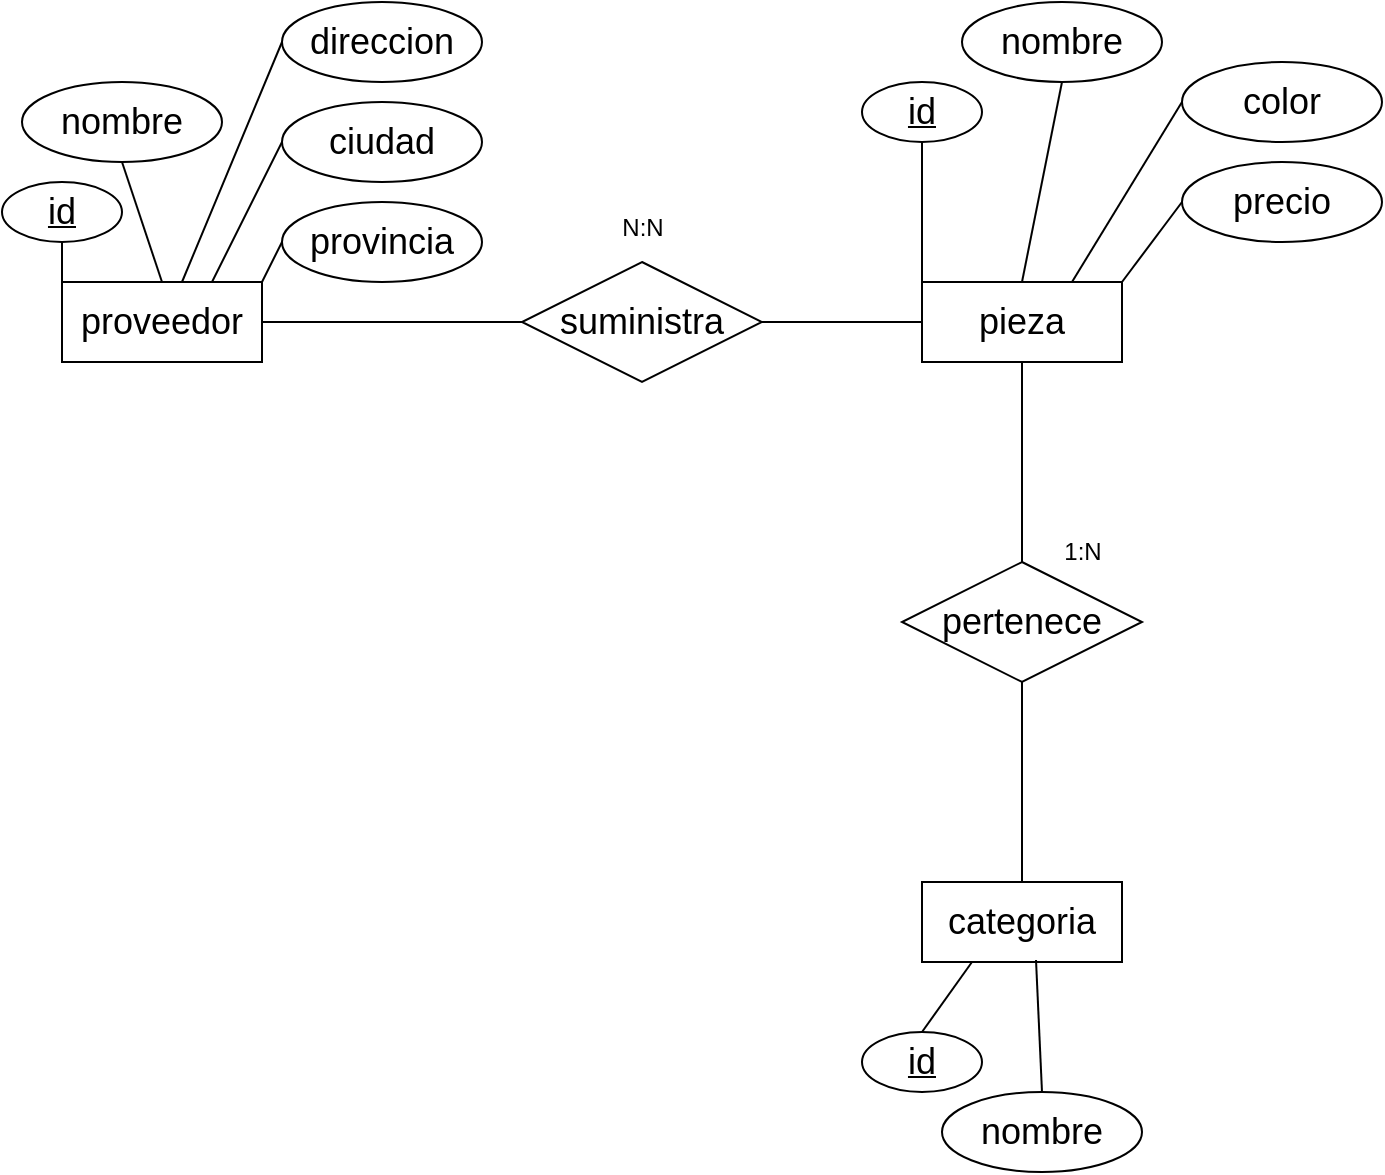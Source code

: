 <mxfile version="25.0.2" pages="2">
  <diagram name="conceptual" id="1FG2LOVnc0OV7mpFpeMD">
    <mxGraphModel dx="792" dy="827" grid="1" gridSize="10" guides="1" tooltips="1" connect="1" arrows="1" fold="1" page="1" pageScale="1" pageWidth="850" pageHeight="1100" math="0" shadow="0">
      <root>
        <mxCell id="0" />
        <mxCell id="1" parent="0" />
        <mxCell id="eD5EjgjjCkO4Vi4We7Op-2" value="&lt;font style=&quot;font-size: 18px;&quot;&gt;proveedor&lt;/font&gt;" style="whiteSpace=wrap;html=1;align=center;" vertex="1" parent="1">
          <mxGeometry x="50" y="150" width="100" height="40" as="geometry" />
        </mxCell>
        <mxCell id="eD5EjgjjCkO4Vi4We7Op-3" value="&lt;font style=&quot;font-size: 18px;&quot;&gt;nombre&lt;/font&gt;" style="ellipse;whiteSpace=wrap;html=1;align=center;" vertex="1" parent="1">
          <mxGeometry x="30" y="50" width="100" height="40" as="geometry" />
        </mxCell>
        <mxCell id="eD5EjgjjCkO4Vi4We7Op-4" value="&lt;font style=&quot;font-size: 18px;&quot;&gt;direccion&lt;/font&gt;" style="ellipse;whiteSpace=wrap;html=1;align=center;" vertex="1" parent="1">
          <mxGeometry x="160" y="10" width="100" height="40" as="geometry" />
        </mxCell>
        <mxCell id="eD5EjgjjCkO4Vi4We7Op-5" value="&lt;font style=&quot;font-size: 18px;&quot;&gt;ciudad&lt;/font&gt;" style="ellipse;whiteSpace=wrap;html=1;align=center;" vertex="1" parent="1">
          <mxGeometry x="160" y="60" width="100" height="40" as="geometry" />
        </mxCell>
        <mxCell id="eD5EjgjjCkO4Vi4We7Op-6" value="&lt;font style=&quot;font-size: 18px;&quot;&gt;provincia&lt;/font&gt;" style="ellipse;whiteSpace=wrap;html=1;align=center;" vertex="1" parent="1">
          <mxGeometry x="160" y="110" width="100" height="40" as="geometry" />
        </mxCell>
        <mxCell id="eD5EjgjjCkO4Vi4We7Op-8" value="&lt;font style=&quot;font-size: 18px;&quot;&gt;&lt;u&gt;id&lt;/u&gt;&lt;/font&gt;" style="ellipse;whiteSpace=wrap;html=1;align=center;" vertex="1" parent="1">
          <mxGeometry x="20" y="100" width="60" height="30" as="geometry" />
        </mxCell>
        <mxCell id="eD5EjgjjCkO4Vi4We7Op-10" value="" style="endArrow=none;html=1;rounded=0;exitX=0;exitY=0;exitDx=0;exitDy=0;entryX=0.5;entryY=1;entryDx=0;entryDy=0;" edge="1" parent="1" source="eD5EjgjjCkO4Vi4We7Op-2" target="eD5EjgjjCkO4Vi4We7Op-8">
          <mxGeometry width="50" height="50" relative="1" as="geometry">
            <mxPoint x="380" y="450" as="sourcePoint" />
            <mxPoint x="430" y="400" as="targetPoint" />
          </mxGeometry>
        </mxCell>
        <mxCell id="eD5EjgjjCkO4Vi4We7Op-11" value="" style="endArrow=none;html=1;rounded=0;entryX=0.5;entryY=1;entryDx=0;entryDy=0;exitX=0.5;exitY=0;exitDx=0;exitDy=0;" edge="1" parent="1" source="eD5EjgjjCkO4Vi4We7Op-2" target="eD5EjgjjCkO4Vi4We7Op-3">
          <mxGeometry width="50" height="50" relative="1" as="geometry">
            <mxPoint x="80" y="140" as="sourcePoint" />
            <mxPoint x="50" y="90" as="targetPoint" />
          </mxGeometry>
        </mxCell>
        <mxCell id="eD5EjgjjCkO4Vi4We7Op-12" value="" style="endArrow=none;html=1;rounded=0;entryX=0;entryY=0.5;entryDx=0;entryDy=0;" edge="1" parent="1" target="eD5EjgjjCkO4Vi4We7Op-4">
          <mxGeometry width="50" height="50" relative="1" as="geometry">
            <mxPoint x="110" y="150" as="sourcePoint" />
            <mxPoint x="60" y="100" as="targetPoint" />
          </mxGeometry>
        </mxCell>
        <mxCell id="eD5EjgjjCkO4Vi4We7Op-13" value="" style="endArrow=none;html=1;rounded=0;exitX=0.75;exitY=0;exitDx=0;exitDy=0;entryX=0;entryY=0.5;entryDx=0;entryDy=0;" edge="1" parent="1" source="eD5EjgjjCkO4Vi4We7Op-2" target="eD5EjgjjCkO4Vi4We7Op-5">
          <mxGeometry width="50" height="50" relative="1" as="geometry">
            <mxPoint x="80" y="180" as="sourcePoint" />
            <mxPoint x="70" y="110" as="targetPoint" />
          </mxGeometry>
        </mxCell>
        <mxCell id="eD5EjgjjCkO4Vi4We7Op-14" value="" style="endArrow=none;html=1;rounded=0;entryX=0;entryY=0.5;entryDx=0;entryDy=0;exitX=1;exitY=0;exitDx=0;exitDy=0;" edge="1" parent="1" source="eD5EjgjjCkO4Vi4We7Op-2" target="eD5EjgjjCkO4Vi4We7Op-6">
          <mxGeometry width="50" height="50" relative="1" as="geometry">
            <mxPoint x="150" y="170" as="sourcePoint" />
            <mxPoint x="80" y="120" as="targetPoint" />
          </mxGeometry>
        </mxCell>
        <mxCell id="eD5EjgjjCkO4Vi4We7Op-16" value="&lt;font style=&quot;font-size: 18px;&quot;&gt;pieza&lt;/font&gt;" style="whiteSpace=wrap;html=1;align=center;" vertex="1" parent="1">
          <mxGeometry x="480" y="150" width="100" height="40" as="geometry" />
        </mxCell>
        <mxCell id="eD5EjgjjCkO4Vi4We7Op-17" value="&lt;font style=&quot;font-size: 18px;&quot;&gt;suministra&lt;/font&gt;" style="shape=rhombus;perimeter=rhombusPerimeter;whiteSpace=wrap;html=1;align=center;" vertex="1" parent="1">
          <mxGeometry x="280" y="140" width="120" height="60" as="geometry" />
        </mxCell>
        <mxCell id="eD5EjgjjCkO4Vi4We7Op-18" value="" style="endArrow=none;html=1;rounded=0;entryX=1;entryY=0.5;entryDx=0;entryDy=0;exitX=0;exitY=0.5;exitDx=0;exitDy=0;" edge="1" parent="1" source="eD5EjgjjCkO4Vi4We7Op-17" target="eD5EjgjjCkO4Vi4We7Op-2">
          <mxGeometry width="50" height="50" relative="1" as="geometry">
            <mxPoint x="120" y="160" as="sourcePoint" />
            <mxPoint x="170" y="40" as="targetPoint" />
          </mxGeometry>
        </mxCell>
        <mxCell id="eD5EjgjjCkO4Vi4We7Op-20" value="" style="endArrow=none;html=1;rounded=0;entryX=1;entryY=0.5;entryDx=0;entryDy=0;exitX=0;exitY=0.5;exitDx=0;exitDy=0;" edge="1" parent="1" source="eD5EjgjjCkO4Vi4We7Op-16" target="eD5EjgjjCkO4Vi4We7Op-17">
          <mxGeometry width="50" height="50" relative="1" as="geometry">
            <mxPoint x="290" y="180" as="sourcePoint" />
            <mxPoint x="160" y="180" as="targetPoint" />
          </mxGeometry>
        </mxCell>
        <mxCell id="eD5EjgjjCkO4Vi4We7Op-21" value="&lt;font style=&quot;font-size: 18px;&quot;&gt;&lt;u&gt;id&lt;/u&gt;&lt;/font&gt;" style="ellipse;whiteSpace=wrap;html=1;align=center;" vertex="1" parent="1">
          <mxGeometry x="450" y="50" width="60" height="30" as="geometry" />
        </mxCell>
        <mxCell id="eD5EjgjjCkO4Vi4We7Op-22" value="&lt;font style=&quot;font-size: 18px;&quot;&gt;nombre&lt;/font&gt;" style="ellipse;whiteSpace=wrap;html=1;align=center;" vertex="1" parent="1">
          <mxGeometry x="500" y="10" width="100" height="40" as="geometry" />
        </mxCell>
        <mxCell id="eD5EjgjjCkO4Vi4We7Op-23" value="&lt;font style=&quot;font-size: 18px;&quot;&gt;color&lt;/font&gt;" style="ellipse;whiteSpace=wrap;html=1;align=center;" vertex="1" parent="1">
          <mxGeometry x="610" y="40" width="100" height="40" as="geometry" />
        </mxCell>
        <mxCell id="eD5EjgjjCkO4Vi4We7Op-24" value="&lt;font style=&quot;font-size: 18px;&quot;&gt;precio&lt;/font&gt;" style="ellipse;whiteSpace=wrap;html=1;align=center;" vertex="1" parent="1">
          <mxGeometry x="610" y="90" width="100" height="40" as="geometry" />
        </mxCell>
        <mxCell id="eD5EjgjjCkO4Vi4We7Op-25" value="&lt;font style=&quot;font-size: 18px;&quot;&gt;categoria&lt;/font&gt;" style="whiteSpace=wrap;html=1;align=center;" vertex="1" parent="1">
          <mxGeometry x="480" y="450" width="100" height="40" as="geometry" />
        </mxCell>
        <mxCell id="eD5EjgjjCkO4Vi4We7Op-26" value="&lt;font style=&quot;font-size: 18px;&quot;&gt;&lt;u&gt;id&lt;/u&gt;&lt;/font&gt;" style="ellipse;whiteSpace=wrap;html=1;align=center;" vertex="1" parent="1">
          <mxGeometry x="450" y="525" width="60" height="30" as="geometry" />
        </mxCell>
        <mxCell id="eD5EjgjjCkO4Vi4We7Op-27" value="&lt;font style=&quot;font-size: 18px;&quot;&gt;nombre&lt;/font&gt;" style="ellipse;whiteSpace=wrap;html=1;align=center;" vertex="1" parent="1">
          <mxGeometry x="490" y="555" width="100" height="40" as="geometry" />
        </mxCell>
        <mxCell id="eD5EjgjjCkO4Vi4We7Op-28" value="" style="endArrow=none;html=1;rounded=0;entryX=0.5;entryY=1;entryDx=0;entryDy=0;exitX=0;exitY=0;exitDx=0;exitDy=0;" edge="1" parent="1" source="eD5EjgjjCkO4Vi4We7Op-16" target="eD5EjgjjCkO4Vi4We7Op-21">
          <mxGeometry width="50" height="50" relative="1" as="geometry">
            <mxPoint x="120" y="160" as="sourcePoint" />
            <mxPoint x="170" y="40" as="targetPoint" />
          </mxGeometry>
        </mxCell>
        <mxCell id="eD5EjgjjCkO4Vi4We7Op-29" value="" style="endArrow=none;html=1;rounded=0;entryX=0.5;entryY=1;entryDx=0;entryDy=0;exitX=0.5;exitY=0;exitDx=0;exitDy=0;" edge="1" parent="1" source="eD5EjgjjCkO4Vi4We7Op-16" target="eD5EjgjjCkO4Vi4We7Op-22">
          <mxGeometry width="50" height="50" relative="1" as="geometry">
            <mxPoint x="490" y="160" as="sourcePoint" />
            <mxPoint x="490" y="90" as="targetPoint" />
          </mxGeometry>
        </mxCell>
        <mxCell id="eD5EjgjjCkO4Vi4We7Op-30" value="" style="endArrow=none;html=1;rounded=0;entryX=0;entryY=0.5;entryDx=0;entryDy=0;exitX=0.75;exitY=0;exitDx=0;exitDy=0;" edge="1" parent="1" source="eD5EjgjjCkO4Vi4We7Op-16" target="eD5EjgjjCkO4Vi4We7Op-23">
          <mxGeometry width="50" height="50" relative="1" as="geometry">
            <mxPoint x="500" y="170" as="sourcePoint" />
            <mxPoint x="500" y="100" as="targetPoint" />
          </mxGeometry>
        </mxCell>
        <mxCell id="eD5EjgjjCkO4Vi4We7Op-31" value="" style="endArrow=none;html=1;rounded=0;entryX=0;entryY=0.5;entryDx=0;entryDy=0;exitX=1;exitY=0;exitDx=0;exitDy=0;" edge="1" parent="1" source="eD5EjgjjCkO4Vi4We7Op-16" target="eD5EjgjjCkO4Vi4We7Op-24">
          <mxGeometry width="50" height="50" relative="1" as="geometry">
            <mxPoint x="510" y="180" as="sourcePoint" />
            <mxPoint x="510" y="110" as="targetPoint" />
          </mxGeometry>
        </mxCell>
        <mxCell id="eD5EjgjjCkO4Vi4We7Op-32" value="" style="endArrow=none;html=1;rounded=0;entryX=0.5;entryY=0;entryDx=0;entryDy=0;exitX=0.25;exitY=1;exitDx=0;exitDy=0;" edge="1" parent="1" source="eD5EjgjjCkO4Vi4We7Op-25" target="eD5EjgjjCkO4Vi4We7Op-26">
          <mxGeometry width="50" height="50" relative="1" as="geometry">
            <mxPoint x="520" y="190" as="sourcePoint" />
            <mxPoint x="520" y="120" as="targetPoint" />
          </mxGeometry>
        </mxCell>
        <mxCell id="eD5EjgjjCkO4Vi4We7Op-33" value="" style="endArrow=none;html=1;rounded=0;entryX=0.57;entryY=0.975;entryDx=0;entryDy=0;exitX=0.5;exitY=0;exitDx=0;exitDy=0;entryPerimeter=0;" edge="1" parent="1" source="eD5EjgjjCkO4Vi4We7Op-27" target="eD5EjgjjCkO4Vi4We7Op-25">
          <mxGeometry width="50" height="50" relative="1" as="geometry">
            <mxPoint x="530" y="200" as="sourcePoint" />
            <mxPoint x="530" y="130" as="targetPoint" />
          </mxGeometry>
        </mxCell>
        <mxCell id="eD5EjgjjCkO4Vi4We7Op-34" value="&lt;font style=&quot;font-size: 18px;&quot;&gt;pertenece&lt;/font&gt;" style="shape=rhombus;perimeter=rhombusPerimeter;whiteSpace=wrap;html=1;align=center;" vertex="1" parent="1">
          <mxGeometry x="470" y="290" width="120" height="60" as="geometry" />
        </mxCell>
        <mxCell id="eD5EjgjjCkO4Vi4We7Op-35" value="" style="endArrow=none;html=1;rounded=0;entryX=0.5;entryY=1;entryDx=0;entryDy=0;exitX=0.5;exitY=0;exitDx=0;exitDy=0;" edge="1" parent="1" source="eD5EjgjjCkO4Vi4We7Op-25" target="eD5EjgjjCkO4Vi4We7Op-34">
          <mxGeometry width="50" height="50" relative="1" as="geometry">
            <mxPoint x="380" y="450" as="sourcePoint" />
            <mxPoint x="430" y="400" as="targetPoint" />
          </mxGeometry>
        </mxCell>
        <mxCell id="eD5EjgjjCkO4Vi4We7Op-37" value="" style="endArrow=none;html=1;rounded=0;entryX=0.5;entryY=1;entryDx=0;entryDy=0;exitX=0.5;exitY=0;exitDx=0;exitDy=0;" edge="1" parent="1" source="eD5EjgjjCkO4Vi4We7Op-34" target="eD5EjgjjCkO4Vi4We7Op-16">
          <mxGeometry width="50" height="50" relative="1" as="geometry">
            <mxPoint x="540" y="460" as="sourcePoint" />
            <mxPoint x="540" y="360" as="targetPoint" />
          </mxGeometry>
        </mxCell>
        <mxCell id="eD5EjgjjCkO4Vi4We7Op-38" value="N:N" style="text;html=1;align=center;verticalAlign=middle;resizable=0;points=[];autosize=1;strokeColor=none;fillColor=none;" vertex="1" parent="1">
          <mxGeometry x="320" y="108" width="40" height="30" as="geometry" />
        </mxCell>
        <mxCell id="eD5EjgjjCkO4Vi4We7Op-39" value="1:N" style="text;html=1;align=center;verticalAlign=middle;resizable=0;points=[];autosize=1;strokeColor=none;fillColor=none;" vertex="1" parent="1">
          <mxGeometry x="540" y="270" width="40" height="30" as="geometry" />
        </mxCell>
      </root>
    </mxGraphModel>
  </diagram>
  <diagram id="N6tMxkJYMG-TpV5F3-Cl" name="fisico">
    <mxGraphModel dx="792" dy="827" grid="1" gridSize="10" guides="1" tooltips="1" connect="1" arrows="1" fold="1" page="1" pageScale="1" pageWidth="850" pageHeight="1100" math="0" shadow="0">
      <root>
        <mxCell id="0" />
        <mxCell id="1" parent="0" />
        <mxCell id="TqKpQIhetoGAzOQqNIC_-1" value="proveedor" style="shape=table;startSize=30;container=1;collapsible=1;childLayout=tableLayout;fixedRows=1;rowLines=0;fontStyle=1;align=center;resizeLast=1;html=1;" parent="1" vertex="1">
          <mxGeometry x="30" y="20" width="340" height="180" as="geometry" />
        </mxCell>
        <mxCell id="TqKpQIhetoGAzOQqNIC_-2" value="" style="shape=tableRow;horizontal=0;startSize=0;swimlaneHead=0;swimlaneBody=0;fillColor=none;collapsible=0;dropTarget=0;points=[[0,0.5],[1,0.5]];portConstraint=eastwest;top=0;left=0;right=0;bottom=1;" parent="TqKpQIhetoGAzOQqNIC_-1" vertex="1">
          <mxGeometry y="30" width="340" height="30" as="geometry" />
        </mxCell>
        <mxCell id="TqKpQIhetoGAzOQqNIC_-3" value="PK" style="shape=partialRectangle;connectable=0;fillColor=none;top=0;left=0;bottom=0;right=0;fontStyle=1;overflow=hidden;whiteSpace=wrap;html=1;" parent="TqKpQIhetoGAzOQqNIC_-2" vertex="1">
          <mxGeometry width="30" height="30" as="geometry">
            <mxRectangle width="30" height="30" as="alternateBounds" />
          </mxGeometry>
        </mxCell>
        <mxCell id="TqKpQIhetoGAzOQqNIC_-4" value="id INT UNSIGNED AUTO_INCREMENT" style="shape=partialRectangle;connectable=0;fillColor=none;top=0;left=0;bottom=0;right=0;align=left;spacingLeft=6;fontStyle=5;overflow=hidden;whiteSpace=wrap;html=1;" parent="TqKpQIhetoGAzOQqNIC_-2" vertex="1">
          <mxGeometry x="30" width="310" height="30" as="geometry">
            <mxRectangle width="310" height="30" as="alternateBounds" />
          </mxGeometry>
        </mxCell>
        <mxCell id="TqKpQIhetoGAzOQqNIC_-5" value="" style="shape=tableRow;horizontal=0;startSize=0;swimlaneHead=0;swimlaneBody=0;fillColor=none;collapsible=0;dropTarget=0;points=[[0,0.5],[1,0.5]];portConstraint=eastwest;top=0;left=0;right=0;bottom=0;" parent="TqKpQIhetoGAzOQqNIC_-1" vertex="1">
          <mxGeometry y="60" width="340" height="30" as="geometry" />
        </mxCell>
        <mxCell id="TqKpQIhetoGAzOQqNIC_-6" value="" style="shape=partialRectangle;connectable=0;fillColor=none;top=0;left=0;bottom=0;right=0;editable=1;overflow=hidden;whiteSpace=wrap;html=1;" parent="TqKpQIhetoGAzOQqNIC_-5" vertex="1">
          <mxGeometry width="30" height="30" as="geometry">
            <mxRectangle width="30" height="30" as="alternateBounds" />
          </mxGeometry>
        </mxCell>
        <mxCell id="TqKpQIhetoGAzOQqNIC_-7" value="nombre VARCHAR(30) NOT NULL" style="shape=partialRectangle;connectable=0;fillColor=none;top=0;left=0;bottom=0;right=0;align=left;spacingLeft=6;overflow=hidden;whiteSpace=wrap;html=1;" parent="TqKpQIhetoGAzOQqNIC_-5" vertex="1">
          <mxGeometry x="30" width="310" height="30" as="geometry">
            <mxRectangle width="310" height="30" as="alternateBounds" />
          </mxGeometry>
        </mxCell>
        <mxCell id="TqKpQIhetoGAzOQqNIC_-8" value="" style="shape=tableRow;horizontal=0;startSize=0;swimlaneHead=0;swimlaneBody=0;fillColor=none;collapsible=0;dropTarget=0;points=[[0,0.5],[1,0.5]];portConstraint=eastwest;top=0;left=0;right=0;bottom=0;" parent="TqKpQIhetoGAzOQqNIC_-1" vertex="1">
          <mxGeometry y="90" width="340" height="30" as="geometry" />
        </mxCell>
        <mxCell id="TqKpQIhetoGAzOQqNIC_-9" value="" style="shape=partialRectangle;connectable=0;fillColor=none;top=0;left=0;bottom=0;right=0;editable=1;overflow=hidden;whiteSpace=wrap;html=1;" parent="TqKpQIhetoGAzOQqNIC_-8" vertex="1">
          <mxGeometry width="30" height="30" as="geometry">
            <mxRectangle width="30" height="30" as="alternateBounds" />
          </mxGeometry>
        </mxCell>
        <mxCell id="TqKpQIhetoGAzOQqNIC_-10" value="direccion VARCHAR(40) NOT NULL" style="shape=partialRectangle;connectable=0;fillColor=none;top=0;left=0;bottom=0;right=0;align=left;spacingLeft=6;overflow=hidden;whiteSpace=wrap;html=1;" parent="TqKpQIhetoGAzOQqNIC_-8" vertex="1">
          <mxGeometry x="30" width="310" height="30" as="geometry">
            <mxRectangle width="310" height="30" as="alternateBounds" />
          </mxGeometry>
        </mxCell>
        <mxCell id="TqKpQIhetoGAzOQqNIC_-11" value="" style="shape=tableRow;horizontal=0;startSize=0;swimlaneHead=0;swimlaneBody=0;fillColor=none;collapsible=0;dropTarget=0;points=[[0,0.5],[1,0.5]];portConstraint=eastwest;top=0;left=0;right=0;bottom=0;" parent="TqKpQIhetoGAzOQqNIC_-1" vertex="1">
          <mxGeometry y="120" width="340" height="30" as="geometry" />
        </mxCell>
        <mxCell id="TqKpQIhetoGAzOQqNIC_-12" value="" style="shape=partialRectangle;connectable=0;fillColor=none;top=0;left=0;bottom=0;right=0;editable=1;overflow=hidden;whiteSpace=wrap;html=1;" parent="TqKpQIhetoGAzOQqNIC_-11" vertex="1">
          <mxGeometry width="30" height="30" as="geometry">
            <mxRectangle width="30" height="30" as="alternateBounds" />
          </mxGeometry>
        </mxCell>
        <mxCell id="TqKpQIhetoGAzOQqNIC_-13" value="privincia VARCHAR(30) NOT NULL" style="shape=partialRectangle;connectable=0;fillColor=none;top=0;left=0;bottom=0;right=0;align=left;spacingLeft=6;overflow=hidden;whiteSpace=wrap;html=1;" parent="TqKpQIhetoGAzOQqNIC_-11" vertex="1">
          <mxGeometry x="30" width="310" height="30" as="geometry">
            <mxRectangle width="310" height="30" as="alternateBounds" />
          </mxGeometry>
        </mxCell>
        <mxCell id="DnXWwCUDada9eblL_8eq-1" value="" style="shape=tableRow;horizontal=0;startSize=0;swimlaneHead=0;swimlaneBody=0;fillColor=none;collapsible=0;dropTarget=0;points=[[0,0.5],[1,0.5]];portConstraint=eastwest;top=0;left=0;right=0;bottom=0;" parent="TqKpQIhetoGAzOQqNIC_-1" vertex="1">
          <mxGeometry y="150" width="340" height="30" as="geometry" />
        </mxCell>
        <mxCell id="DnXWwCUDada9eblL_8eq-2" value="" style="shape=partialRectangle;connectable=0;fillColor=none;top=0;left=0;bottom=0;right=0;editable=1;overflow=hidden;whiteSpace=wrap;html=1;" parent="DnXWwCUDada9eblL_8eq-1" vertex="1">
          <mxGeometry width="30" height="30" as="geometry">
            <mxRectangle width="30" height="30" as="alternateBounds" />
          </mxGeometry>
        </mxCell>
        <mxCell id="DnXWwCUDada9eblL_8eq-3" value="ciudad VARCHAR(30) NOT NULL" style="shape=partialRectangle;connectable=0;fillColor=none;top=0;left=0;bottom=0;right=0;align=left;spacingLeft=6;overflow=hidden;whiteSpace=wrap;html=1;" parent="DnXWwCUDada9eblL_8eq-1" vertex="1">
          <mxGeometry x="30" width="310" height="30" as="geometry">
            <mxRectangle width="310" height="30" as="alternateBounds" />
          </mxGeometry>
        </mxCell>
        <mxCell id="NkCivvSO4D26qY_9ycs4-1" value="pieza" style="shape=table;startSize=30;container=1;collapsible=1;childLayout=tableLayout;fixedRows=1;rowLines=0;fontStyle=1;align=center;resizeLast=1;html=1;" parent="1" vertex="1">
          <mxGeometry x="30" y="260" width="340" height="180" as="geometry" />
        </mxCell>
        <mxCell id="NkCivvSO4D26qY_9ycs4-2" value="" style="shape=tableRow;horizontal=0;startSize=0;swimlaneHead=0;swimlaneBody=0;fillColor=none;collapsible=0;dropTarget=0;points=[[0,0.5],[1,0.5]];portConstraint=eastwest;top=0;left=0;right=0;bottom=1;" parent="NkCivvSO4D26qY_9ycs4-1" vertex="1">
          <mxGeometry y="30" width="340" height="30" as="geometry" />
        </mxCell>
        <mxCell id="NkCivvSO4D26qY_9ycs4-3" value="PK" style="shape=partialRectangle;connectable=0;fillColor=none;top=0;left=0;bottom=0;right=0;fontStyle=1;overflow=hidden;whiteSpace=wrap;html=1;" parent="NkCivvSO4D26qY_9ycs4-2" vertex="1">
          <mxGeometry width="30" height="30" as="geometry">
            <mxRectangle width="30" height="30" as="alternateBounds" />
          </mxGeometry>
        </mxCell>
        <mxCell id="NkCivvSO4D26qY_9ycs4-4" value="id INT UNSIGNED AUTO_INCREMENT" style="shape=partialRectangle;connectable=0;fillColor=none;top=0;left=0;bottom=0;right=0;align=left;spacingLeft=6;fontStyle=5;overflow=hidden;whiteSpace=wrap;html=1;" parent="NkCivvSO4D26qY_9ycs4-2" vertex="1">
          <mxGeometry x="30" width="310" height="30" as="geometry">
            <mxRectangle width="310" height="30" as="alternateBounds" />
          </mxGeometry>
        </mxCell>
        <mxCell id="NkCivvSO4D26qY_9ycs4-5" value="" style="shape=tableRow;horizontal=0;startSize=0;swimlaneHead=0;swimlaneBody=0;fillColor=none;collapsible=0;dropTarget=0;points=[[0,0.5],[1,0.5]];portConstraint=eastwest;top=0;left=0;right=0;bottom=0;" parent="NkCivvSO4D26qY_9ycs4-1" vertex="1">
          <mxGeometry y="60" width="340" height="30" as="geometry" />
        </mxCell>
        <mxCell id="NkCivvSO4D26qY_9ycs4-6" value="" style="shape=partialRectangle;connectable=0;fillColor=none;top=0;left=0;bottom=0;right=0;editable=1;overflow=hidden;whiteSpace=wrap;html=1;" parent="NkCivvSO4D26qY_9ycs4-5" vertex="1">
          <mxGeometry width="30" height="30" as="geometry">
            <mxRectangle width="30" height="30" as="alternateBounds" />
          </mxGeometry>
        </mxCell>
        <mxCell id="NkCivvSO4D26qY_9ycs4-7" value="nombre VARCHAR(30) NOT NULL" style="shape=partialRectangle;connectable=0;fillColor=none;top=0;left=0;bottom=0;right=0;align=left;spacingLeft=6;overflow=hidden;whiteSpace=wrap;html=1;" parent="NkCivvSO4D26qY_9ycs4-5" vertex="1">
          <mxGeometry x="30" width="310" height="30" as="geometry">
            <mxRectangle width="310" height="30" as="alternateBounds" />
          </mxGeometry>
        </mxCell>
        <mxCell id="NkCivvSO4D26qY_9ycs4-8" value="" style="shape=tableRow;horizontal=0;startSize=0;swimlaneHead=0;swimlaneBody=0;fillColor=none;collapsible=0;dropTarget=0;points=[[0,0.5],[1,0.5]];portConstraint=eastwest;top=0;left=0;right=0;bottom=0;" parent="NkCivvSO4D26qY_9ycs4-1" vertex="1">
          <mxGeometry y="90" width="340" height="30" as="geometry" />
        </mxCell>
        <mxCell id="NkCivvSO4D26qY_9ycs4-9" value="" style="shape=partialRectangle;connectable=0;fillColor=none;top=0;left=0;bottom=0;right=0;editable=1;overflow=hidden;whiteSpace=wrap;html=1;" parent="NkCivvSO4D26qY_9ycs4-8" vertex="1">
          <mxGeometry width="30" height="30" as="geometry">
            <mxRectangle width="30" height="30" as="alternateBounds" />
          </mxGeometry>
        </mxCell>
        <mxCell id="NkCivvSO4D26qY_9ycs4-10" value="color VARCHAR(15) NOT NULL" style="shape=partialRectangle;connectable=0;fillColor=none;top=0;left=0;bottom=0;right=0;align=left;spacingLeft=6;overflow=hidden;whiteSpace=wrap;html=1;" parent="NkCivvSO4D26qY_9ycs4-8" vertex="1">
          <mxGeometry x="30" width="310" height="30" as="geometry">
            <mxRectangle width="310" height="30" as="alternateBounds" />
          </mxGeometry>
        </mxCell>
        <mxCell id="NkCivvSO4D26qY_9ycs4-11" value="" style="shape=tableRow;horizontal=0;startSize=0;swimlaneHead=0;swimlaneBody=0;fillColor=none;collapsible=0;dropTarget=0;points=[[0,0.5],[1,0.5]];portConstraint=eastwest;top=0;left=0;right=0;bottom=0;" parent="NkCivvSO4D26qY_9ycs4-1" vertex="1">
          <mxGeometry y="120" width="340" height="30" as="geometry" />
        </mxCell>
        <mxCell id="NkCivvSO4D26qY_9ycs4-12" value="" style="shape=partialRectangle;connectable=0;fillColor=none;top=0;left=0;bottom=0;right=0;editable=1;overflow=hidden;whiteSpace=wrap;html=1;" parent="NkCivvSO4D26qY_9ycs4-11" vertex="1">
          <mxGeometry width="30" height="30" as="geometry">
            <mxRectangle width="30" height="30" as="alternateBounds" />
          </mxGeometry>
        </mxCell>
        <mxCell id="NkCivvSO4D26qY_9ycs4-13" value="precio DOUBLE NOT NULL" style="shape=partialRectangle;connectable=0;fillColor=none;top=0;left=0;bottom=0;right=0;align=left;spacingLeft=6;overflow=hidden;whiteSpace=wrap;html=1;" parent="NkCivvSO4D26qY_9ycs4-11" vertex="1">
          <mxGeometry x="30" width="310" height="30" as="geometry">
            <mxRectangle width="310" height="30" as="alternateBounds" />
          </mxGeometry>
        </mxCell>
        <mxCell id="pSCEB7sPfVpc-xdx_eeO-4" value="" style="shape=tableRow;horizontal=0;startSize=0;swimlaneHead=0;swimlaneBody=0;fillColor=none;collapsible=0;dropTarget=0;points=[[0,0.5],[1,0.5]];portConstraint=eastwest;top=0;left=0;right=0;bottom=0;" parent="NkCivvSO4D26qY_9ycs4-1" vertex="1">
          <mxGeometry y="150" width="340" height="30" as="geometry" />
        </mxCell>
        <mxCell id="pSCEB7sPfVpc-xdx_eeO-5" value="FK" style="shape=partialRectangle;connectable=0;fillColor=none;top=0;left=0;bottom=0;right=0;editable=1;overflow=hidden;whiteSpace=wrap;html=1;" parent="pSCEB7sPfVpc-xdx_eeO-4" vertex="1">
          <mxGeometry width="30" height="30" as="geometry">
            <mxRectangle width="30" height="30" as="alternateBounds" />
          </mxGeometry>
        </mxCell>
        <mxCell id="pSCEB7sPfVpc-xdx_eeO-6" value="id_categoria INT UNSIGNED NOT NULL" style="shape=partialRectangle;connectable=0;fillColor=none;top=0;left=0;bottom=0;right=0;align=left;spacingLeft=6;overflow=hidden;whiteSpace=wrap;html=1;" parent="pSCEB7sPfVpc-xdx_eeO-4" vertex="1">
          <mxGeometry x="30" width="310" height="30" as="geometry">
            <mxRectangle width="310" height="30" as="alternateBounds" />
          </mxGeometry>
        </mxCell>
        <mxCell id="BvBMWBx8pNt7ZLjz94Tm-1" value="categoria" style="shape=table;startSize=30;container=1;collapsible=1;childLayout=tableLayout;fixedRows=1;rowLines=0;fontStyle=1;align=center;resizeLast=1;html=1;" parent="1" vertex="1">
          <mxGeometry x="500" y="350" width="340" height="90" as="geometry" />
        </mxCell>
        <mxCell id="BvBMWBx8pNt7ZLjz94Tm-2" value="" style="shape=tableRow;horizontal=0;startSize=0;swimlaneHead=0;swimlaneBody=0;fillColor=none;collapsible=0;dropTarget=0;points=[[0,0.5],[1,0.5]];portConstraint=eastwest;top=0;left=0;right=0;bottom=1;" parent="BvBMWBx8pNt7ZLjz94Tm-1" vertex="1">
          <mxGeometry y="30" width="340" height="30" as="geometry" />
        </mxCell>
        <mxCell id="BvBMWBx8pNt7ZLjz94Tm-3" value="PK" style="shape=partialRectangle;connectable=0;fillColor=none;top=0;left=0;bottom=0;right=0;fontStyle=1;overflow=hidden;whiteSpace=wrap;html=1;" parent="BvBMWBx8pNt7ZLjz94Tm-2" vertex="1">
          <mxGeometry width="30" height="30" as="geometry">
            <mxRectangle width="30" height="30" as="alternateBounds" />
          </mxGeometry>
        </mxCell>
        <mxCell id="BvBMWBx8pNt7ZLjz94Tm-4" value="id INT UNSIGNED AUTO_INCREMENT" style="shape=partialRectangle;connectable=0;fillColor=none;top=0;left=0;bottom=0;right=0;align=left;spacingLeft=6;fontStyle=5;overflow=hidden;whiteSpace=wrap;html=1;" parent="BvBMWBx8pNt7ZLjz94Tm-2" vertex="1">
          <mxGeometry x="30" width="310" height="30" as="geometry">
            <mxRectangle width="310" height="30" as="alternateBounds" />
          </mxGeometry>
        </mxCell>
        <mxCell id="BvBMWBx8pNt7ZLjz94Tm-5" value="" style="shape=tableRow;horizontal=0;startSize=0;swimlaneHead=0;swimlaneBody=0;fillColor=none;collapsible=0;dropTarget=0;points=[[0,0.5],[1,0.5]];portConstraint=eastwest;top=0;left=0;right=0;bottom=0;" parent="BvBMWBx8pNt7ZLjz94Tm-1" vertex="1">
          <mxGeometry y="60" width="340" height="30" as="geometry" />
        </mxCell>
        <mxCell id="BvBMWBx8pNt7ZLjz94Tm-6" value="" style="shape=partialRectangle;connectable=0;fillColor=none;top=0;left=0;bottom=0;right=0;editable=1;overflow=hidden;whiteSpace=wrap;html=1;" parent="BvBMWBx8pNt7ZLjz94Tm-5" vertex="1">
          <mxGeometry width="30" height="30" as="geometry">
            <mxRectangle width="30" height="30" as="alternateBounds" />
          </mxGeometry>
        </mxCell>
        <mxCell id="BvBMWBx8pNt7ZLjz94Tm-7" value="nombre VARCHAR(30) NOT NULL" style="shape=partialRectangle;connectable=0;fillColor=none;top=0;left=0;bottom=0;right=0;align=left;spacingLeft=6;overflow=hidden;whiteSpace=wrap;html=1;" parent="BvBMWBx8pNt7ZLjz94Tm-5" vertex="1">
          <mxGeometry x="30" width="310" height="30" as="geometry">
            <mxRectangle width="310" height="30" as="alternateBounds" />
          </mxGeometry>
        </mxCell>
        <mxCell id="pSCEB7sPfVpc-xdx_eeO-7" value="proveedor_suministra_pieza" style="shape=table;startSize=30;container=1;collapsible=1;childLayout=tableLayout;fixedRows=1;rowLines=0;fontStyle=1;align=center;resizeLast=1;html=1;" parent="1" vertex="1">
          <mxGeometry x="500" y="20" width="340" height="180" as="geometry" />
        </mxCell>
        <mxCell id="pSCEB7sPfVpc-xdx_eeO-8" value="" style="shape=tableRow;horizontal=0;startSize=0;swimlaneHead=0;swimlaneBody=0;fillColor=none;collapsible=0;dropTarget=0;points=[[0,0.5],[1,0.5]];portConstraint=eastwest;top=0;left=0;right=0;bottom=1;" parent="pSCEB7sPfVpc-xdx_eeO-7" vertex="1">
          <mxGeometry y="30" width="340" height="30" as="geometry" />
        </mxCell>
        <mxCell id="pSCEB7sPfVpc-xdx_eeO-9" value="PK" style="shape=partialRectangle;connectable=0;fillColor=none;top=0;left=0;bottom=0;right=0;fontStyle=1;overflow=hidden;whiteSpace=wrap;html=1;" parent="pSCEB7sPfVpc-xdx_eeO-8" vertex="1">
          <mxGeometry width="30" height="30" as="geometry">
            <mxRectangle width="30" height="30" as="alternateBounds" />
          </mxGeometry>
        </mxCell>
        <mxCell id="pSCEB7sPfVpc-xdx_eeO-10" value="id INT UNSIGNED AUTO_INCREMENT" style="shape=partialRectangle;connectable=0;fillColor=none;top=0;left=0;bottom=0;right=0;align=left;spacingLeft=6;fontStyle=5;overflow=hidden;whiteSpace=wrap;html=1;" parent="pSCEB7sPfVpc-xdx_eeO-8" vertex="1">
          <mxGeometry x="30" width="310" height="30" as="geometry">
            <mxRectangle width="310" height="30" as="alternateBounds" />
          </mxGeometry>
        </mxCell>
        <mxCell id="pSCEB7sPfVpc-xdx_eeO-11" value="" style="shape=tableRow;horizontal=0;startSize=0;swimlaneHead=0;swimlaneBody=0;fillColor=none;collapsible=0;dropTarget=0;points=[[0,0.5],[1,0.5]];portConstraint=eastwest;top=0;left=0;right=0;bottom=0;" parent="pSCEB7sPfVpc-xdx_eeO-7" vertex="1">
          <mxGeometry y="60" width="340" height="30" as="geometry" />
        </mxCell>
        <mxCell id="pSCEB7sPfVpc-xdx_eeO-12" value="" style="shape=partialRectangle;connectable=0;fillColor=none;top=0;left=0;bottom=0;right=0;editable=1;overflow=hidden;whiteSpace=wrap;html=1;" parent="pSCEB7sPfVpc-xdx_eeO-11" vertex="1">
          <mxGeometry width="30" height="30" as="geometry">
            <mxRectangle width="30" height="30" as="alternateBounds" />
          </mxGeometry>
        </mxCell>
        <mxCell id="pSCEB7sPfVpc-xdx_eeO-13" value="cantidad INT UNSIGNED NOT NULL" style="shape=partialRectangle;connectable=0;fillColor=none;top=0;left=0;bottom=0;right=0;align=left;spacingLeft=6;overflow=hidden;whiteSpace=wrap;html=1;" parent="pSCEB7sPfVpc-xdx_eeO-11" vertex="1">
          <mxGeometry x="30" width="310" height="30" as="geometry">
            <mxRectangle width="310" height="30" as="alternateBounds" />
          </mxGeometry>
        </mxCell>
        <mxCell id="pSCEB7sPfVpc-xdx_eeO-14" value="" style="shape=tableRow;horizontal=0;startSize=0;swimlaneHead=0;swimlaneBody=0;fillColor=none;collapsible=0;dropTarget=0;points=[[0,0.5],[1,0.5]];portConstraint=eastwest;top=0;left=0;right=0;bottom=0;" parent="pSCEB7sPfVpc-xdx_eeO-7" vertex="1">
          <mxGeometry y="90" width="340" height="30" as="geometry" />
        </mxCell>
        <mxCell id="pSCEB7sPfVpc-xdx_eeO-15" value="" style="shape=partialRectangle;connectable=0;fillColor=none;top=0;left=0;bottom=0;right=0;editable=1;overflow=hidden;whiteSpace=wrap;html=1;" parent="pSCEB7sPfVpc-xdx_eeO-14" vertex="1">
          <mxGeometry width="30" height="30" as="geometry">
            <mxRectangle width="30" height="30" as="alternateBounds" />
          </mxGeometry>
        </mxCell>
        <mxCell id="pSCEB7sPfVpc-xdx_eeO-16" value="fecha DATETIME NOT NULL" style="shape=partialRectangle;connectable=0;fillColor=none;top=0;left=0;bottom=0;right=0;align=left;spacingLeft=6;overflow=hidden;whiteSpace=wrap;html=1;" parent="pSCEB7sPfVpc-xdx_eeO-14" vertex="1">
          <mxGeometry x="30" width="310" height="30" as="geometry">
            <mxRectangle width="310" height="30" as="alternateBounds" />
          </mxGeometry>
        </mxCell>
        <mxCell id="pSCEB7sPfVpc-xdx_eeO-17" value="" style="shape=tableRow;horizontal=0;startSize=0;swimlaneHead=0;swimlaneBody=0;fillColor=none;collapsible=0;dropTarget=0;points=[[0,0.5],[1,0.5]];portConstraint=eastwest;top=0;left=0;right=0;bottom=0;" parent="pSCEB7sPfVpc-xdx_eeO-7" vertex="1">
          <mxGeometry y="120" width="340" height="30" as="geometry" />
        </mxCell>
        <mxCell id="pSCEB7sPfVpc-xdx_eeO-18" value="FK" style="shape=partialRectangle;connectable=0;fillColor=none;top=0;left=0;bottom=0;right=0;editable=1;overflow=hidden;whiteSpace=wrap;html=1;" parent="pSCEB7sPfVpc-xdx_eeO-17" vertex="1">
          <mxGeometry width="30" height="30" as="geometry">
            <mxRectangle width="30" height="30" as="alternateBounds" />
          </mxGeometry>
        </mxCell>
        <mxCell id="pSCEB7sPfVpc-xdx_eeO-19" value="id_proveedor INT UNSIGNED NOT NULL" style="shape=partialRectangle;connectable=0;fillColor=none;top=0;left=0;bottom=0;right=0;align=left;spacingLeft=6;overflow=hidden;whiteSpace=wrap;html=1;" parent="pSCEB7sPfVpc-xdx_eeO-17" vertex="1">
          <mxGeometry x="30" width="310" height="30" as="geometry">
            <mxRectangle width="310" height="30" as="alternateBounds" />
          </mxGeometry>
        </mxCell>
        <mxCell id="pSCEB7sPfVpc-xdx_eeO-20" value="" style="shape=tableRow;horizontal=0;startSize=0;swimlaneHead=0;swimlaneBody=0;fillColor=none;collapsible=0;dropTarget=0;points=[[0,0.5],[1,0.5]];portConstraint=eastwest;top=0;left=0;right=0;bottom=0;" parent="pSCEB7sPfVpc-xdx_eeO-7" vertex="1">
          <mxGeometry y="150" width="340" height="30" as="geometry" />
        </mxCell>
        <mxCell id="pSCEB7sPfVpc-xdx_eeO-21" value="FK" style="shape=partialRectangle;connectable=0;fillColor=none;top=0;left=0;bottom=0;right=0;editable=1;overflow=hidden;whiteSpace=wrap;html=1;" parent="pSCEB7sPfVpc-xdx_eeO-20" vertex="1">
          <mxGeometry width="30" height="30" as="geometry">
            <mxRectangle width="30" height="30" as="alternateBounds" />
          </mxGeometry>
        </mxCell>
        <mxCell id="pSCEB7sPfVpc-xdx_eeO-22" value="id_pieza INT UNSIGNED NOT NULL" style="shape=partialRectangle;connectable=0;fillColor=none;top=0;left=0;bottom=0;right=0;align=left;spacingLeft=6;overflow=hidden;whiteSpace=wrap;html=1;" parent="pSCEB7sPfVpc-xdx_eeO-20" vertex="1">
          <mxGeometry x="30" width="310" height="30" as="geometry">
            <mxRectangle width="310" height="30" as="alternateBounds" />
          </mxGeometry>
        </mxCell>
        <mxCell id="pSCEB7sPfVpc-xdx_eeO-23" value="" style="edgeStyle=entityRelationEdgeStyle;fontSize=12;html=1;endArrow=ERzeroToMany;endFill=1;rounded=0;entryX=1;entryY=0.5;entryDx=0;entryDy=0;exitX=0;exitY=0.5;exitDx=0;exitDy=0;" parent="1" source="BvBMWBx8pNt7ZLjz94Tm-2" target="pSCEB7sPfVpc-xdx_eeO-4" edge="1">
          <mxGeometry width="100" height="100" relative="1" as="geometry">
            <mxPoint x="500" y="620" as="sourcePoint" />
            <mxPoint x="590" y="400" as="targetPoint" />
            <Array as="points">
              <mxPoint x="330" y="610" />
            </Array>
          </mxGeometry>
        </mxCell>
        <mxCell id="pSCEB7sPfVpc-xdx_eeO-29" value="" style="edgeStyle=entityRelationEdgeStyle;fontSize=12;html=1;endArrow=ERzeroToMany;endFill=1;rounded=0;entryX=0;entryY=0.5;entryDx=0;entryDy=0;exitX=1;exitY=0.5;exitDx=0;exitDy=0;" parent="1" source="TqKpQIhetoGAzOQqNIC_-2" target="pSCEB7sPfVpc-xdx_eeO-17" edge="1">
          <mxGeometry width="100" height="100" relative="1" as="geometry">
            <mxPoint x="380" y="210" as="sourcePoint" />
            <mxPoint x="480" y="110" as="targetPoint" />
            <Array as="points">
              <mxPoint x="490" y="130" />
            </Array>
          </mxGeometry>
        </mxCell>
        <mxCell id="pSCEB7sPfVpc-xdx_eeO-30" value="" style="edgeStyle=entityRelationEdgeStyle;fontSize=12;html=1;endArrow=ERzeroToMany;endFill=1;rounded=0;entryX=0;entryY=0.5;entryDx=0;entryDy=0;exitX=1;exitY=0.5;exitDx=0;exitDy=0;" parent="1" source="NkCivvSO4D26qY_9ycs4-2" target="pSCEB7sPfVpc-xdx_eeO-20" edge="1">
          <mxGeometry width="100" height="100" relative="1" as="geometry">
            <mxPoint x="380" y="400" as="sourcePoint" />
            <mxPoint x="480" y="300" as="targetPoint" />
          </mxGeometry>
        </mxCell>
      </root>
    </mxGraphModel>
  </diagram>
</mxfile>
